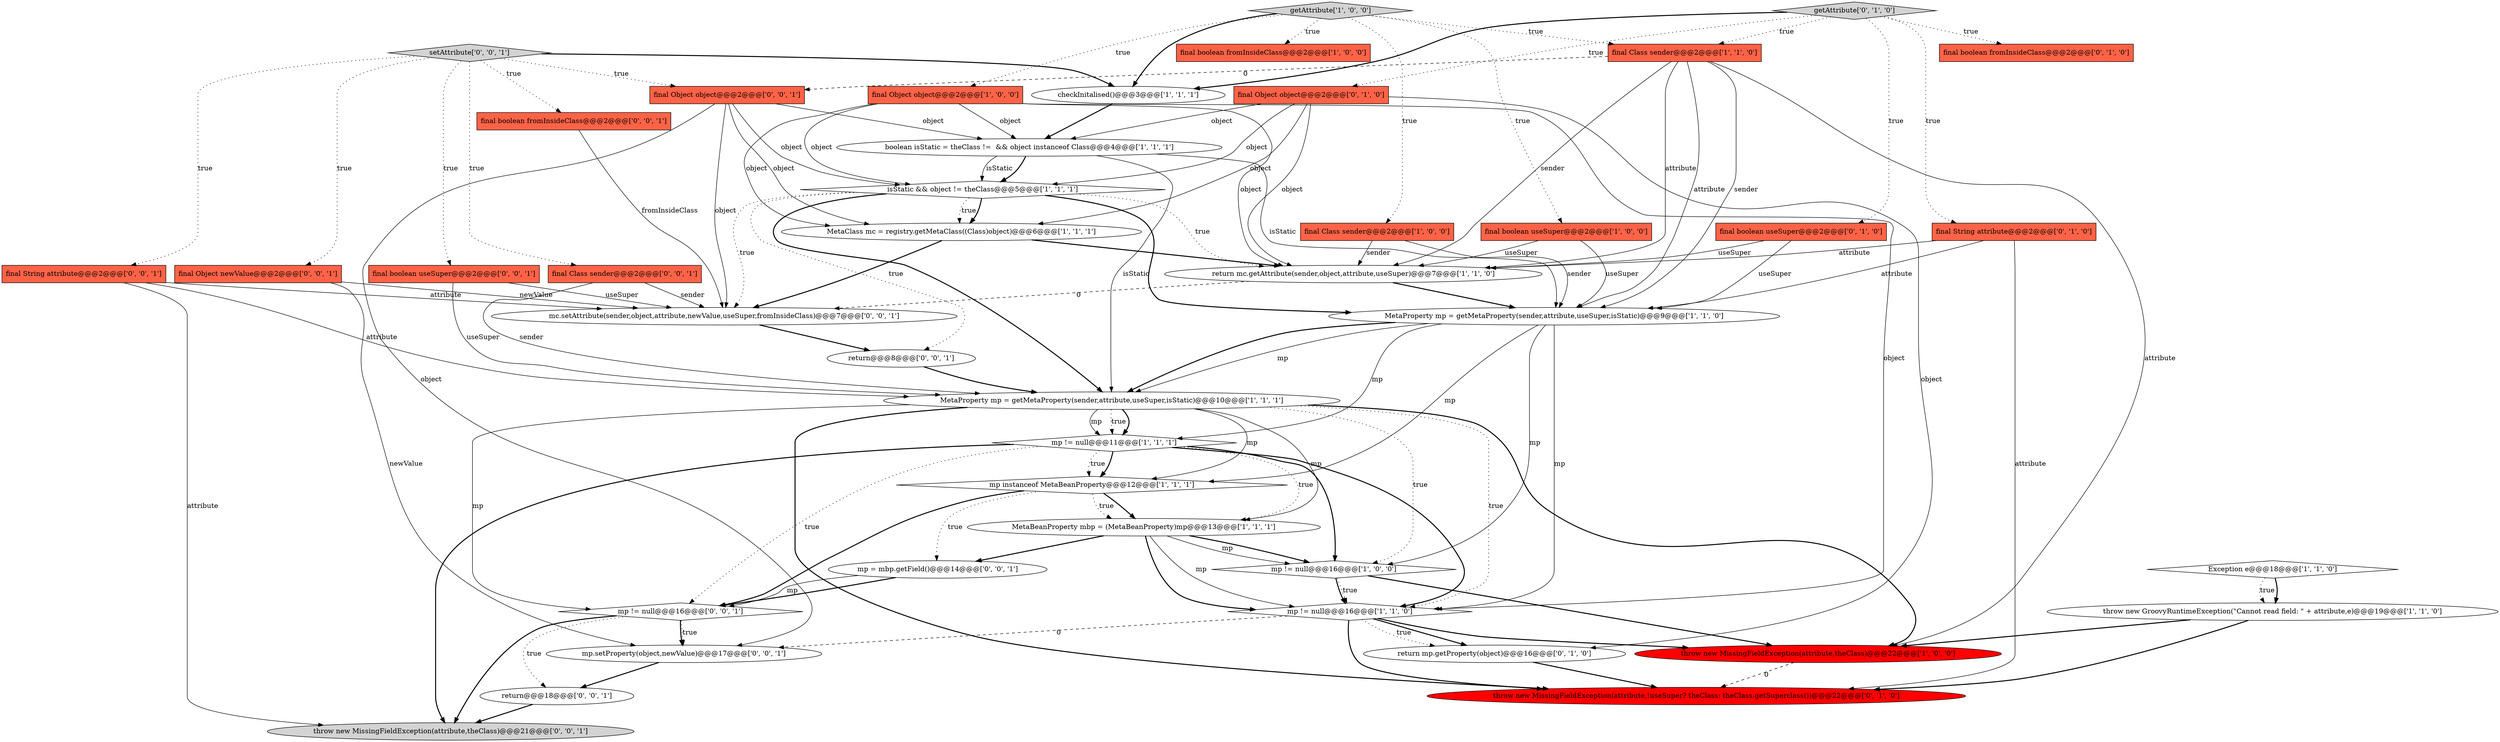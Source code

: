 digraph {
28 [style = filled, label = "throw new MissingFieldException(attribute,theClass)@@@21@@@['0', '0', '1']", fillcolor = lightgray, shape = ellipse image = "AAA0AAABBB3BBB"];
14 [style = filled, label = "final boolean useSuper@@@2@@@['1', '0', '0']", fillcolor = tomato, shape = box image = "AAA0AAABBB1BBB"];
11 [style = filled, label = "final Object object@@@2@@@['1', '0', '0']", fillcolor = tomato, shape = box image = "AAA0AAABBB1BBB"];
36 [style = filled, label = "final boolean fromInsideClass@@@2@@@['0', '0', '1']", fillcolor = tomato, shape = box image = "AAA0AAABBB3BBB"];
9 [style = filled, label = "boolean isStatic = theClass !=  && object instanceof Class@@@4@@@['1', '1', '1']", fillcolor = white, shape = ellipse image = "AAA0AAABBB1BBB"];
17 [style = filled, label = "checkInitalised()@@@3@@@['1', '1', '1']", fillcolor = white, shape = ellipse image = "AAA0AAABBB1BBB"];
4 [style = filled, label = "MetaProperty mp = getMetaProperty(sender,attribute,useSuper,isStatic)@@@10@@@['1', '1', '1']", fillcolor = white, shape = ellipse image = "AAA0AAABBB1BBB"];
25 [style = filled, label = "final boolean useSuper@@@2@@@['0', '1', '0']", fillcolor = tomato, shape = box image = "AAA0AAABBB2BBB"];
6 [style = filled, label = "isStatic && object != theClass@@@5@@@['1', '1', '1']", fillcolor = white, shape = diamond image = "AAA0AAABBB1BBB"];
31 [style = filled, label = "mp.setProperty(object,newValue)@@@17@@@['0', '0', '1']", fillcolor = white, shape = ellipse image = "AAA0AAABBB3BBB"];
41 [style = filled, label = "final Object object@@@2@@@['0', '0', '1']", fillcolor = tomato, shape = box image = "AAA0AAABBB3BBB"];
24 [style = filled, label = "final Object object@@@2@@@['0', '1', '0']", fillcolor = tomato, shape = box image = "AAA0AAABBB2BBB"];
35 [style = filled, label = "final Class sender@@@2@@@['0', '0', '1']", fillcolor = tomato, shape = box image = "AAA0AAABBB3BBB"];
40 [style = filled, label = "mp = mbp.getField()@@@14@@@['0', '0', '1']", fillcolor = white, shape = ellipse image = "AAA0AAABBB3BBB"];
7 [style = filled, label = "Exception e@@@18@@@['1', '1', '0']", fillcolor = white, shape = diamond image = "AAA0AAABBB1BBB"];
37 [style = filled, label = "final String attribute@@@2@@@['0', '0', '1']", fillcolor = tomato, shape = box image = "AAA0AAABBB3BBB"];
15 [style = filled, label = "mp instanceof MetaBeanProperty@@@12@@@['1', '1', '1']", fillcolor = white, shape = diamond image = "AAA0AAABBB1BBB"];
22 [style = filled, label = "return mp.getProperty(object)@@@16@@@['0', '1', '0']", fillcolor = white, shape = ellipse image = "AAA0AAABBB2BBB"];
29 [style = filled, label = "mc.setAttribute(sender,object,attribute,newValue,useSuper,fromInsideClass)@@@7@@@['0', '0', '1']", fillcolor = white, shape = ellipse image = "AAA0AAABBB3BBB"];
30 [style = filled, label = "return@@@8@@@['0', '0', '1']", fillcolor = white, shape = ellipse image = "AAA0AAABBB3BBB"];
0 [style = filled, label = "final Class sender@@@2@@@['1', '0', '0']", fillcolor = tomato, shape = box image = "AAA0AAABBB1BBB"];
1 [style = filled, label = "MetaProperty mp = getMetaProperty(sender,attribute,useSuper,isStatic)@@@9@@@['1', '1', '0']", fillcolor = white, shape = ellipse image = "AAA0AAABBB1BBB"];
34 [style = filled, label = "setAttribute['0', '0', '1']", fillcolor = lightgray, shape = diamond image = "AAA0AAABBB3BBB"];
3 [style = filled, label = "throw new MissingFieldException(attribute,theClass)@@@22@@@['1', '0', '0']", fillcolor = red, shape = ellipse image = "AAA1AAABBB1BBB"];
20 [style = filled, label = "final Class sender@@@2@@@['1', '1', '0']", fillcolor = tomato, shape = box image = "AAA0AAABBB1BBB"];
39 [style = filled, label = "return@@@18@@@['0', '0', '1']", fillcolor = white, shape = ellipse image = "AAA0AAABBB3BBB"];
8 [style = filled, label = "mp != null@@@11@@@['1', '1', '1']", fillcolor = white, shape = diamond image = "AAA0AAABBB1BBB"];
16 [style = filled, label = "final boolean fromInsideClass@@@2@@@['1', '0', '0']", fillcolor = tomato, shape = box image = "AAA0AAABBB1BBB"];
27 [style = filled, label = "getAttribute['0', '1', '0']", fillcolor = lightgray, shape = diamond image = "AAA0AAABBB2BBB"];
5 [style = filled, label = "getAttribute['1', '0', '0']", fillcolor = lightgray, shape = diamond image = "AAA0AAABBB1BBB"];
38 [style = filled, label = "mp != null@@@16@@@['0', '0', '1']", fillcolor = white, shape = diamond image = "AAA0AAABBB3BBB"];
19 [style = filled, label = "return mc.getAttribute(sender,object,attribute,useSuper)@@@7@@@['1', '1', '0']", fillcolor = white, shape = ellipse image = "AAA0AAABBB1BBB"];
2 [style = filled, label = "throw new GroovyRuntimeException(\"Cannot read field: \" + attribute,e)@@@19@@@['1', '1', '0']", fillcolor = white, shape = ellipse image = "AAA0AAABBB1BBB"];
33 [style = filled, label = "final boolean useSuper@@@2@@@['0', '0', '1']", fillcolor = tomato, shape = box image = "AAA0AAABBB3BBB"];
10 [style = filled, label = "MetaBeanProperty mbp = (MetaBeanProperty)mp@@@13@@@['1', '1', '1']", fillcolor = white, shape = ellipse image = "AAA0AAABBB1BBB"];
12 [style = filled, label = "MetaClass mc = registry.getMetaClass((Class)object)@@@6@@@['1', '1', '1']", fillcolor = white, shape = ellipse image = "AAA0AAABBB1BBB"];
21 [style = filled, label = "final boolean fromInsideClass@@@2@@@['0', '1', '0']", fillcolor = tomato, shape = box image = "AAA0AAABBB2BBB"];
26 [style = filled, label = "throw new MissingFieldException(attribute,!useSuper? theClass: theClass.getSuperclass())@@@22@@@['0', '1', '0']", fillcolor = red, shape = ellipse image = "AAA1AAABBB2BBB"];
32 [style = filled, label = "final Object newValue@@@2@@@['0', '0', '1']", fillcolor = tomato, shape = box image = "AAA0AAABBB3BBB"];
13 [style = filled, label = "mp != null@@@16@@@['1', '0', '0']", fillcolor = white, shape = diamond image = "AAA0AAABBB1BBB"];
18 [style = filled, label = "mp != null@@@16@@@['1', '1', '0']", fillcolor = white, shape = diamond image = "AAA0AAABBB1BBB"];
23 [style = filled, label = "final String attribute@@@2@@@['0', '1', '0']", fillcolor = tomato, shape = box image = "AAA0AAABBB2BBB"];
18->3 [style = bold, label=""];
4->18 [style = dotted, label="true"];
15->10 [style = bold, label=""];
41->29 [style = solid, label="object"];
23->19 [style = solid, label="attribute"];
0->19 [style = solid, label="sender"];
2->26 [style = bold, label=""];
0->1 [style = solid, label="sender"];
29->30 [style = bold, label=""];
40->38 [style = solid, label="mp"];
20->1 [style = solid, label="attribute"];
17->9 [style = bold, label=""];
38->39 [style = dotted, label="true"];
27->23 [style = dotted, label="true"];
38->31 [style = bold, label=""];
35->4 [style = solid, label="sender"];
40->38 [style = bold, label=""];
6->19 [style = dotted, label="true"];
9->6 [style = bold, label=""];
37->4 [style = solid, label="attribute"];
19->1 [style = bold, label=""];
35->29 [style = solid, label="sender"];
23->26 [style = solid, label="attribute"];
5->11 [style = dotted, label="true"];
18->22 [style = bold, label=""];
1->18 [style = solid, label="mp"];
1->15 [style = solid, label="mp"];
32->31 [style = solid, label="newValue"];
34->17 [style = bold, label=""];
27->17 [style = bold, label=""];
38->31 [style = dotted, label="true"];
1->13 [style = solid, label="mp"];
4->8 [style = bold, label=""];
36->29 [style = solid, label="fromInsideClass"];
34->37 [style = dotted, label="true"];
11->18 [style = solid, label="object"];
1->8 [style = solid, label="mp"];
8->38 [style = dotted, label="true"];
9->1 [style = solid, label="isStatic"];
4->3 [style = bold, label=""];
8->28 [style = bold, label=""];
1->4 [style = bold, label=""];
15->38 [style = bold, label=""];
27->25 [style = dotted, label="true"];
11->6 [style = solid, label="object"];
38->28 [style = bold, label=""];
8->18 [style = bold, label=""];
32->29 [style = solid, label="newValue"];
37->28 [style = solid, label="attribute"];
15->40 [style = dotted, label="true"];
15->10 [style = dotted, label="true"];
27->24 [style = dotted, label="true"];
27->21 [style = dotted, label="true"];
5->17 [style = bold, label=""];
24->22 [style = solid, label="object"];
33->4 [style = solid, label="useSuper"];
4->13 [style = dotted, label="true"];
6->4 [style = bold, label=""];
41->31 [style = solid, label="object"];
12->29 [style = bold, label=""];
9->6 [style = solid, label="isStatic"];
20->41 [style = dashed, label="0"];
7->2 [style = bold, label=""];
27->20 [style = dotted, label="true"];
6->29 [style = dotted, label="true"];
6->12 [style = dotted, label="true"];
24->6 [style = solid, label="object"];
18->31 [style = dashed, label="0"];
20->1 [style = solid, label="sender"];
13->18 [style = bold, label=""];
33->29 [style = solid, label="useSuper"];
22->26 [style = bold, label=""];
10->18 [style = bold, label=""];
20->19 [style = solid, label="sender"];
7->2 [style = dotted, label="true"];
13->18 [style = dotted, label="true"];
8->15 [style = bold, label=""];
3->26 [style = dashed, label="0"];
2->3 [style = bold, label=""];
34->36 [style = dotted, label="true"];
18->26 [style = bold, label=""];
8->15 [style = dotted, label="true"];
9->4 [style = solid, label="isStatic"];
23->1 [style = solid, label="attribute"];
5->0 [style = dotted, label="true"];
25->1 [style = solid, label="useSuper"];
6->1 [style = bold, label=""];
4->38 [style = solid, label="mp"];
10->18 [style = solid, label="mp"];
10->13 [style = bold, label=""];
34->35 [style = dotted, label="true"];
34->33 [style = dotted, label="true"];
5->16 [style = dotted, label="true"];
14->1 [style = solid, label="useSuper"];
10->40 [style = bold, label=""];
31->39 [style = bold, label=""];
4->8 [style = solid, label="mp"];
11->9 [style = solid, label="object"];
8->13 [style = bold, label=""];
6->12 [style = bold, label=""];
1->4 [style = solid, label="mp"];
18->22 [style = dotted, label="true"];
6->30 [style = dotted, label="true"];
34->32 [style = dotted, label="true"];
5->14 [style = dotted, label="true"];
11->19 [style = solid, label="object"];
41->9 [style = solid, label="object"];
19->29 [style = dashed, label="0"];
4->26 [style = bold, label=""];
4->8 [style = dotted, label="true"];
25->19 [style = solid, label="useSuper"];
8->10 [style = dotted, label="true"];
39->28 [style = bold, label=""];
20->3 [style = solid, label="attribute"];
4->10 [style = solid, label="mp"];
37->29 [style = solid, label="attribute"];
13->3 [style = bold, label=""];
11->12 [style = solid, label="object"];
24->12 [style = solid, label="object"];
24->19 [style = solid, label="object"];
30->4 [style = bold, label=""];
34->41 [style = dotted, label="true"];
10->13 [style = solid, label="mp"];
41->12 [style = solid, label="object"];
20->19 [style = solid, label="attribute"];
24->9 [style = solid, label="object"];
41->6 [style = solid, label="object"];
14->19 [style = solid, label="useSuper"];
5->20 [style = dotted, label="true"];
4->15 [style = solid, label="mp"];
12->19 [style = bold, label=""];
}

